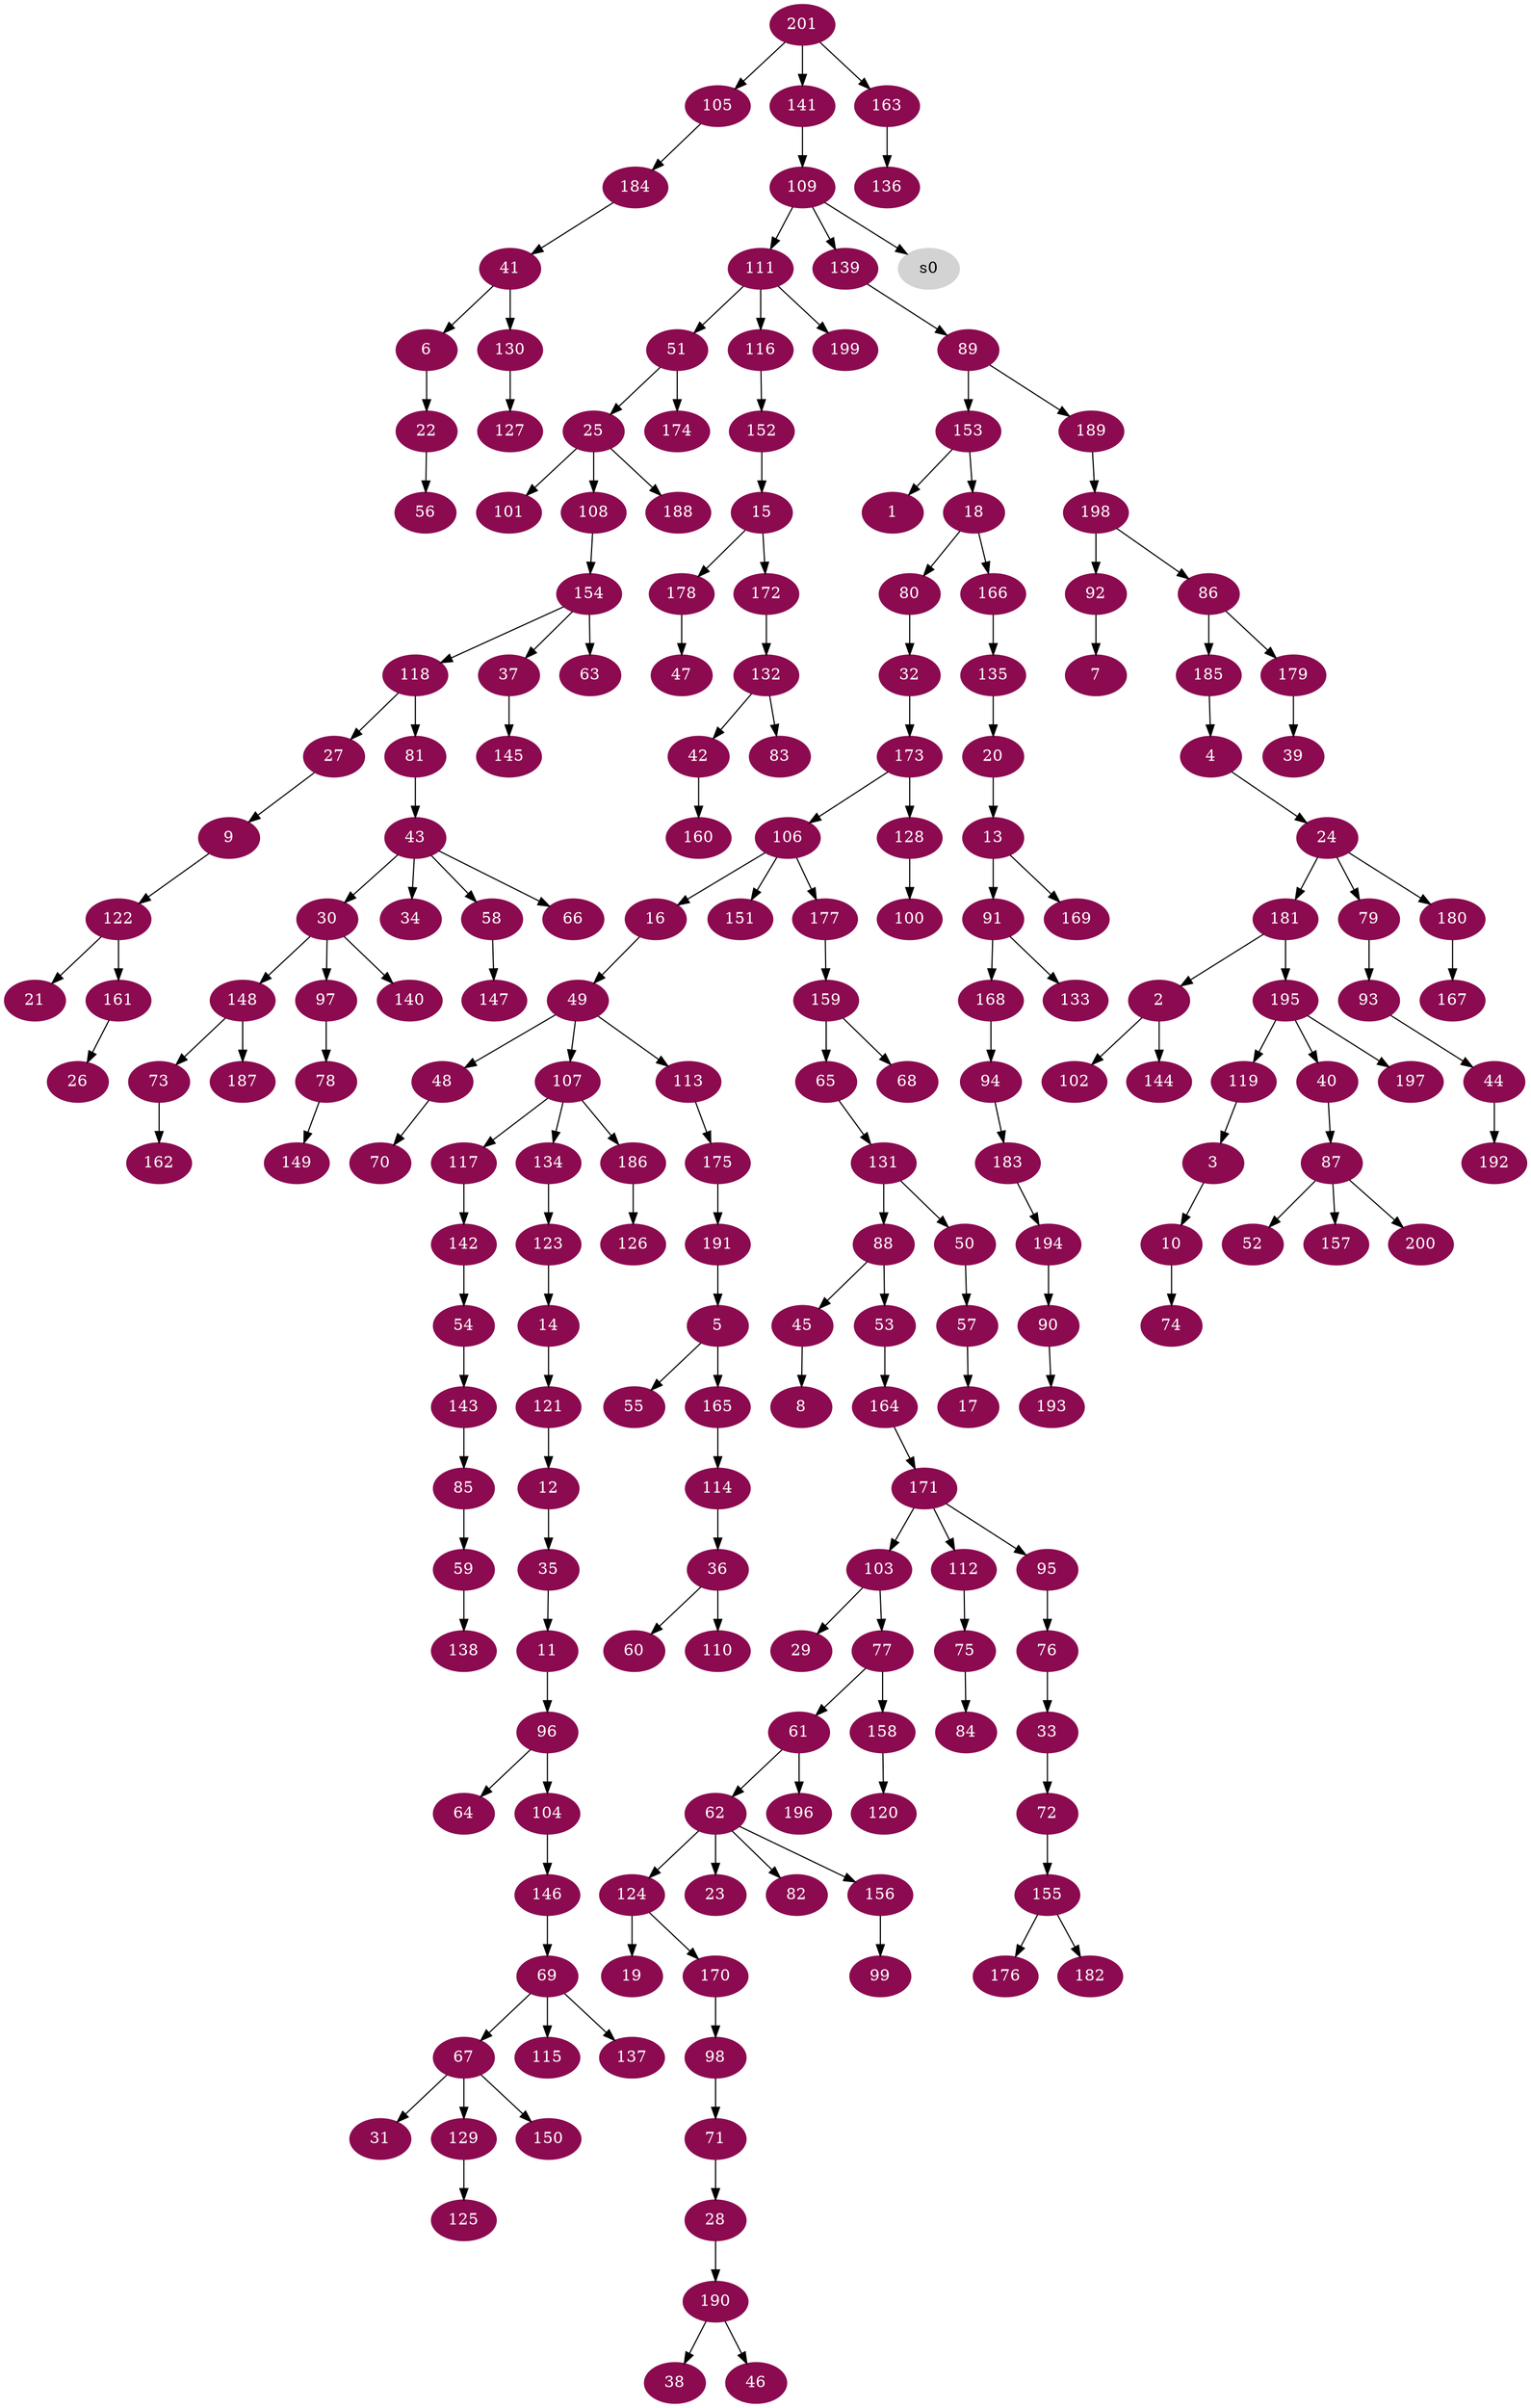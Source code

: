 digraph G {
node [color=deeppink4, style=filled, fontcolor=white];
153 -> 1;
181 -> 2;
119 -> 3;
185 -> 4;
191 -> 5;
41 -> 6;
92 -> 7;
45 -> 8;
27 -> 9;
3 -> 10;
35 -> 11;
121 -> 12;
20 -> 13;
123 -> 14;
152 -> 15;
106 -> 16;
57 -> 17;
153 -> 18;
124 -> 19;
135 -> 20;
122 -> 21;
6 -> 22;
62 -> 23;
4 -> 24;
51 -> 25;
161 -> 26;
118 -> 27;
71 -> 28;
103 -> 29;
43 -> 30;
67 -> 31;
80 -> 32;
76 -> 33;
43 -> 34;
12 -> 35;
114 -> 36;
154 -> 37;
190 -> 38;
179 -> 39;
195 -> 40;
184 -> 41;
132 -> 42;
81 -> 43;
93 -> 44;
88 -> 45;
190 -> 46;
178 -> 47;
49 -> 48;
16 -> 49;
131 -> 50;
111 -> 51;
87 -> 52;
88 -> 53;
142 -> 54;
5 -> 55;
22 -> 56;
50 -> 57;
43 -> 58;
85 -> 59;
36 -> 60;
77 -> 61;
61 -> 62;
154 -> 63;
96 -> 64;
159 -> 65;
43 -> 66;
69 -> 67;
159 -> 68;
146 -> 69;
48 -> 70;
98 -> 71;
33 -> 72;
148 -> 73;
10 -> 74;
112 -> 75;
95 -> 76;
103 -> 77;
97 -> 78;
24 -> 79;
18 -> 80;
118 -> 81;
62 -> 82;
132 -> 83;
75 -> 84;
143 -> 85;
198 -> 86;
40 -> 87;
131 -> 88;
139 -> 89;
194 -> 90;
13 -> 91;
198 -> 92;
79 -> 93;
168 -> 94;
171 -> 95;
11 -> 96;
30 -> 97;
170 -> 98;
156 -> 99;
128 -> 100;
25 -> 101;
2 -> 102;
171 -> 103;
96 -> 104;
201 -> 105;
173 -> 106;
49 -> 107;
25 -> 108;
141 -> 109;
36 -> 110;
109 -> 111;
171 -> 112;
49 -> 113;
165 -> 114;
69 -> 115;
111 -> 116;
107 -> 117;
154 -> 118;
195 -> 119;
158 -> 120;
14 -> 121;
9 -> 122;
134 -> 123;
62 -> 124;
129 -> 125;
186 -> 126;
130 -> 127;
173 -> 128;
67 -> 129;
41 -> 130;
65 -> 131;
172 -> 132;
91 -> 133;
107 -> 134;
166 -> 135;
163 -> 136;
69 -> 137;
59 -> 138;
109 -> 139;
30 -> 140;
201 -> 141;
117 -> 142;
54 -> 143;
2 -> 144;
37 -> 145;
104 -> 146;
58 -> 147;
30 -> 148;
78 -> 149;
67 -> 150;
106 -> 151;
116 -> 152;
89 -> 153;
108 -> 154;
72 -> 155;
62 -> 156;
87 -> 157;
77 -> 158;
177 -> 159;
42 -> 160;
122 -> 161;
73 -> 162;
201 -> 163;
53 -> 164;
5 -> 165;
18 -> 166;
180 -> 167;
91 -> 168;
13 -> 169;
124 -> 170;
164 -> 171;
15 -> 172;
32 -> 173;
51 -> 174;
113 -> 175;
155 -> 176;
106 -> 177;
15 -> 178;
86 -> 179;
24 -> 180;
24 -> 181;
155 -> 182;
94 -> 183;
105 -> 184;
86 -> 185;
107 -> 186;
148 -> 187;
25 -> 188;
89 -> 189;
28 -> 190;
175 -> 191;
44 -> 192;
90 -> 193;
183 -> 194;
181 -> 195;
61 -> 196;
195 -> 197;
189 -> 198;
111 -> 199;
87 -> 200;
node [color=lightgrey, style=filled, fontcolor=black];
109 -> s0;
}
